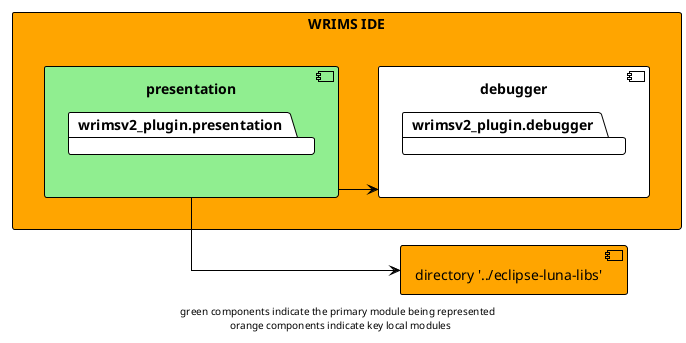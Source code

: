 @startuml

!theme plain
left to right direction
skinparam linetype ortho

rectangle wrims-ide as "WRIMS IDE" #orange {
    component presentation #lightgreen {
        package wrimsv2_plugin.presentation
    }
    component debugger {
        package wrimsv2_plugin.debugger
    }
}

component luna_libs as "directory '../eclipse-luna-libs'" #orange

presentation -down-> luna_libs
presentation -down-> debugger

footer "green components indicate the primary module being represented \n orange components indicate key local modules"
@enduml
